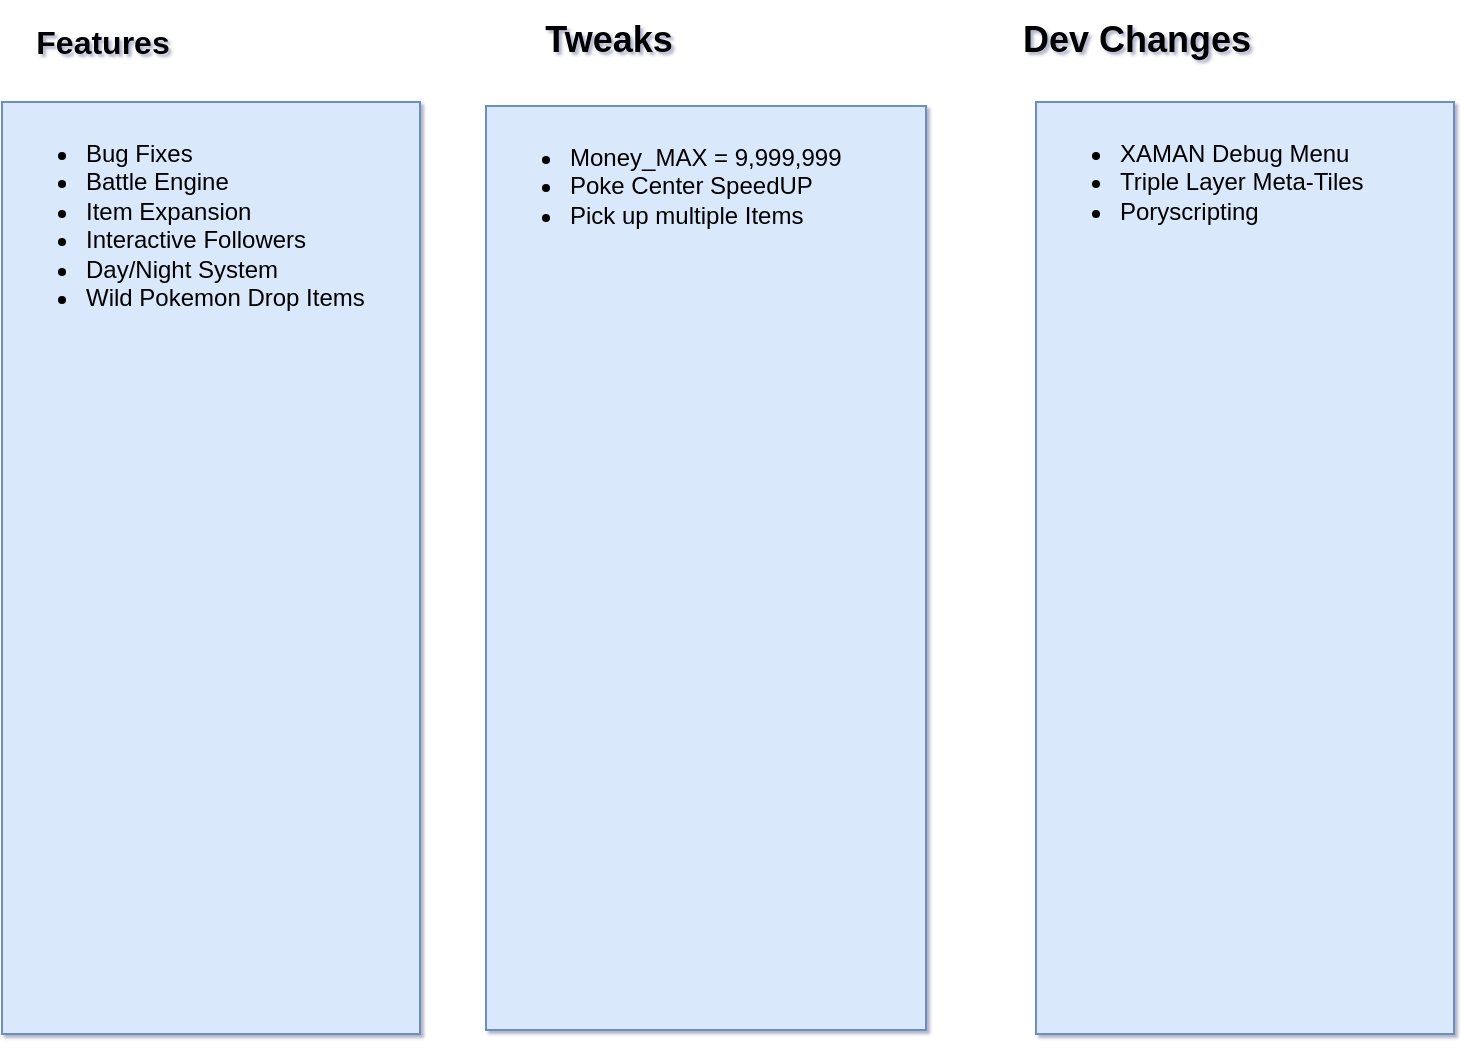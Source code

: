 <mxfile version="18.2.1" type="github">
  <diagram id="C5RBs43oDa-KdzZeNtuy" name="Page-1">
    <mxGraphModel dx="784" dy="1105" grid="1" gridSize="11" guides="1" tooltips="1" connect="1" arrows="1" fold="1" page="1" pageScale="1" pageWidth="827" pageHeight="1169" background="none" math="0" shadow="1">
      <root>
        <mxCell id="WIyWlLk6GJQsqaUBKTNV-0" />
        <mxCell id="WIyWlLk6GJQsqaUBKTNV-1" parent="WIyWlLk6GJQsqaUBKTNV-0" />
        <mxCell id="S22geVAku-PErsoXpBNd-16" value="&lt;ul&gt;&lt;li&gt;Bug Fixes&lt;br&gt;&lt;/li&gt;&lt;li&gt;Battle Engine&lt;/li&gt;&lt;li&gt;Item Expansion&lt;/li&gt;&lt;li&gt;Interactive Followers&lt;/li&gt;&lt;li&gt;Day/Night System&lt;/li&gt;&lt;li&gt;Wild Pokemon Drop Items&lt;br&gt;&lt;/li&gt;&lt;/ul&gt;" style="text;strokeColor=#6c8ebf;fillColor=#dae8fc;html=1;whiteSpace=wrap;verticalAlign=top;overflow=hidden;" parent="WIyWlLk6GJQsqaUBKTNV-1" vertex="1">
          <mxGeometry x="22" y="84" width="209" height="466" as="geometry" />
        </mxCell>
        <mxCell id="S22geVAku-PErsoXpBNd-17" value="&lt;div style=&quot;font-size: 16px;&quot;&gt;Features&lt;/div&gt;&lt;div style=&quot;font-size: 16px;&quot;&gt;&lt;br style=&quot;font-size: 16px;&quot;&gt;&lt;/div&gt;" style="text;strokeColor=none;fillColor=none;html=1;fontSize=16;fontStyle=1;verticalAlign=middle;align=center;" parent="WIyWlLk6GJQsqaUBKTNV-1" vertex="1">
          <mxGeometry x="22" y="44" width="100" height="40" as="geometry" />
        </mxCell>
        <mxCell id="S22geVAku-PErsoXpBNd-20" value="&lt;div style=&quot;font-size: 18px;&quot;&gt;Tweaks&lt;/div&gt;" style="text;strokeColor=none;fillColor=none;html=1;fontSize=24;fontStyle=1;verticalAlign=middle;align=center;" parent="WIyWlLk6GJQsqaUBKTNV-1" vertex="1">
          <mxGeometry x="275" y="33" width="100" height="40" as="geometry" />
        </mxCell>
        <mxCell id="S22geVAku-PErsoXpBNd-21" value="&lt;ul style=&quot;font-size: 12px;&quot;&gt;&lt;li style=&quot;font-size: 12px;&quot;&gt;Money_MAX = 9,999,999&lt;br&gt;&lt;/li&gt;&lt;li style=&quot;font-size: 12px;&quot;&gt;Poke Center SpeedUP&lt;br&gt;&lt;/li&gt;&lt;li style=&quot;font-size: 12px;&quot;&gt;Pick up multiple Items&lt;br&gt;&lt;/li&gt;&lt;/ul&gt;" style="text;strokeColor=#6c8ebf;fillColor=#dae8fc;html=1;whiteSpace=wrap;verticalAlign=top;overflow=hidden;fontSize=12;labelPosition=center;verticalLabelPosition=middle;align=left;" parent="WIyWlLk6GJQsqaUBKTNV-1" vertex="1">
          <mxGeometry x="264" y="86" width="220" height="462" as="geometry" />
        </mxCell>
        <mxCell id="CeaQMR1ypAJuxj5ldc4A-1" value="&lt;ul&gt;&lt;li&gt;XAMAN Debug Menu&lt;/li&gt;&lt;li&gt;Triple Layer Meta-Tiles&lt;/li&gt;&lt;li&gt;Poryscripting&lt;/li&gt;&lt;/ul&gt;" style="text;strokeColor=#6c8ebf;fillColor=#dae8fc;html=1;whiteSpace=wrap;verticalAlign=top;overflow=hidden;" vertex="1" parent="WIyWlLk6GJQsqaUBKTNV-1">
          <mxGeometry x="539" y="84" width="209" height="466" as="geometry" />
        </mxCell>
        <mxCell id="CeaQMR1ypAJuxj5ldc4A-2" value="Dev Changes" style="text;strokeColor=none;fillColor=none;html=1;fontSize=18;fontStyle=1;verticalAlign=middle;align=center;" vertex="1" parent="WIyWlLk6GJQsqaUBKTNV-1">
          <mxGeometry x="539" y="33" width="100" height="40" as="geometry" />
        </mxCell>
      </root>
    </mxGraphModel>
  </diagram>
</mxfile>
